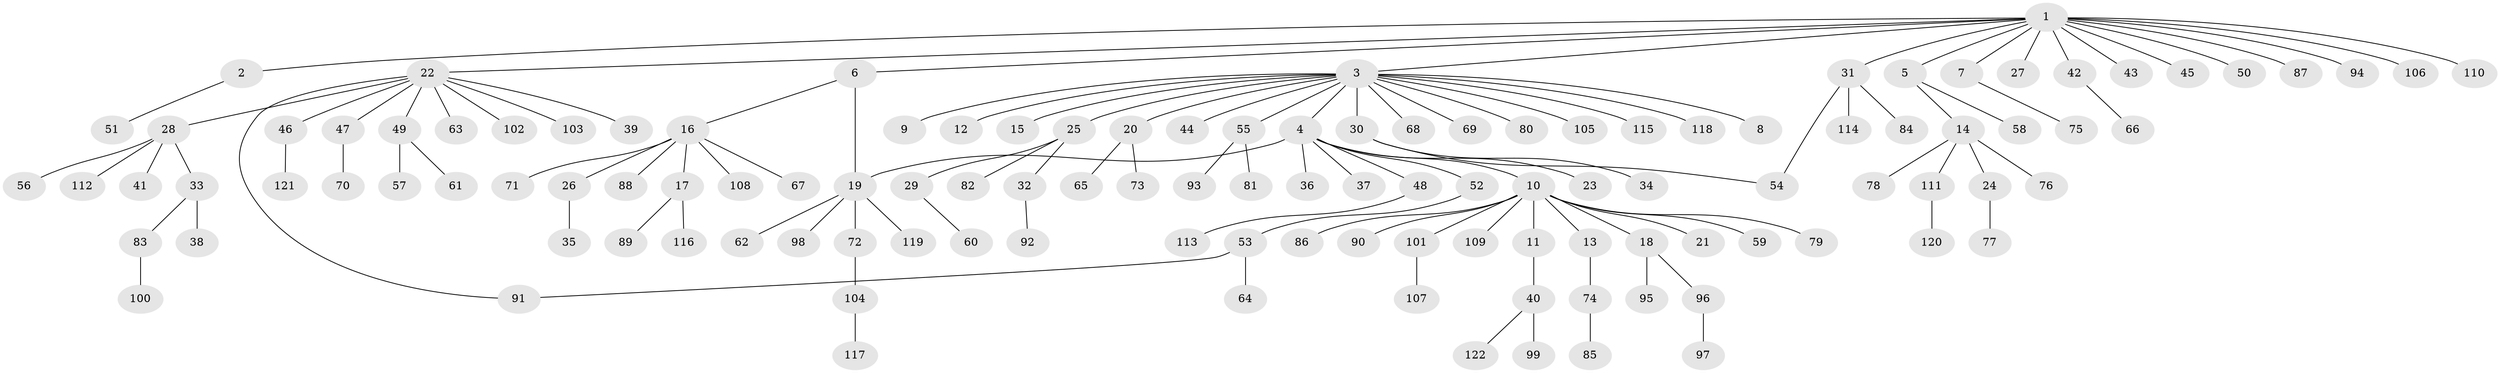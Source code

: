 // Generated by graph-tools (version 1.1) at 2025/01/03/09/25 03:01:51]
// undirected, 122 vertices, 124 edges
graph export_dot {
graph [start="1"]
  node [color=gray90,style=filled];
  1;
  2;
  3;
  4;
  5;
  6;
  7;
  8;
  9;
  10;
  11;
  12;
  13;
  14;
  15;
  16;
  17;
  18;
  19;
  20;
  21;
  22;
  23;
  24;
  25;
  26;
  27;
  28;
  29;
  30;
  31;
  32;
  33;
  34;
  35;
  36;
  37;
  38;
  39;
  40;
  41;
  42;
  43;
  44;
  45;
  46;
  47;
  48;
  49;
  50;
  51;
  52;
  53;
  54;
  55;
  56;
  57;
  58;
  59;
  60;
  61;
  62;
  63;
  64;
  65;
  66;
  67;
  68;
  69;
  70;
  71;
  72;
  73;
  74;
  75;
  76;
  77;
  78;
  79;
  80;
  81;
  82;
  83;
  84;
  85;
  86;
  87;
  88;
  89;
  90;
  91;
  92;
  93;
  94;
  95;
  96;
  97;
  98;
  99;
  100;
  101;
  102;
  103;
  104;
  105;
  106;
  107;
  108;
  109;
  110;
  111;
  112;
  113;
  114;
  115;
  116;
  117;
  118;
  119;
  120;
  121;
  122;
  1 -- 2;
  1 -- 3;
  1 -- 5;
  1 -- 6;
  1 -- 7;
  1 -- 22;
  1 -- 27;
  1 -- 31;
  1 -- 42;
  1 -- 43;
  1 -- 45;
  1 -- 50;
  1 -- 87;
  1 -- 94;
  1 -- 106;
  1 -- 110;
  2 -- 51;
  3 -- 4;
  3 -- 8;
  3 -- 9;
  3 -- 12;
  3 -- 15;
  3 -- 20;
  3 -- 25;
  3 -- 30;
  3 -- 44;
  3 -- 55;
  3 -- 68;
  3 -- 69;
  3 -- 80;
  3 -- 105;
  3 -- 115;
  3 -- 118;
  4 -- 10;
  4 -- 19;
  4 -- 23;
  4 -- 36;
  4 -- 37;
  4 -- 48;
  4 -- 52;
  5 -- 14;
  5 -- 58;
  6 -- 16;
  6 -- 19;
  7 -- 75;
  10 -- 11;
  10 -- 13;
  10 -- 18;
  10 -- 21;
  10 -- 59;
  10 -- 79;
  10 -- 86;
  10 -- 90;
  10 -- 101;
  10 -- 109;
  11 -- 40;
  13 -- 74;
  14 -- 24;
  14 -- 76;
  14 -- 78;
  14 -- 111;
  16 -- 17;
  16 -- 26;
  16 -- 67;
  16 -- 71;
  16 -- 88;
  16 -- 108;
  17 -- 89;
  17 -- 116;
  18 -- 95;
  18 -- 96;
  19 -- 62;
  19 -- 72;
  19 -- 98;
  19 -- 119;
  20 -- 65;
  20 -- 73;
  22 -- 28;
  22 -- 39;
  22 -- 46;
  22 -- 47;
  22 -- 49;
  22 -- 63;
  22 -- 91;
  22 -- 102;
  22 -- 103;
  24 -- 77;
  25 -- 29;
  25 -- 32;
  25 -- 82;
  26 -- 35;
  28 -- 33;
  28 -- 41;
  28 -- 56;
  28 -- 112;
  29 -- 60;
  30 -- 34;
  30 -- 54;
  31 -- 54;
  31 -- 84;
  31 -- 114;
  32 -- 92;
  33 -- 38;
  33 -- 83;
  40 -- 99;
  40 -- 122;
  42 -- 66;
  46 -- 121;
  47 -- 70;
  48 -- 113;
  49 -- 57;
  49 -- 61;
  52 -- 53;
  53 -- 64;
  53 -- 91;
  55 -- 81;
  55 -- 93;
  72 -- 104;
  74 -- 85;
  83 -- 100;
  96 -- 97;
  101 -- 107;
  104 -- 117;
  111 -- 120;
}
